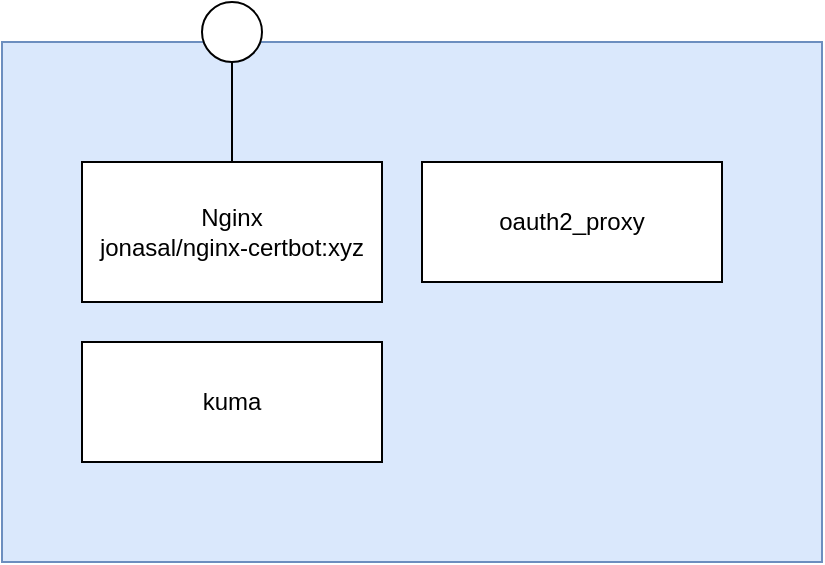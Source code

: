<mxfile>
    <diagram id="nHEtW4FP4hMCNkiHZmpN" name="Page-1">
        <mxGraphModel dx="858" dy="744" grid="1" gridSize="10" guides="1" tooltips="1" connect="1" arrows="1" fold="1" page="1" pageScale="1" pageWidth="1600" pageHeight="1200" math="0" shadow="0">
            <root>
                <mxCell id="0"/>
                <mxCell id="1" parent="0"/>
                <mxCell id="neOlEgzj9j33T5texWGZ-4" value="" style="rounded=0;whiteSpace=wrap;html=1;fillColor=#dae8fc;strokeColor=#6c8ebf;" parent="1" vertex="1">
                    <mxGeometry x="160" y="140" width="410" height="260" as="geometry"/>
                </mxCell>
                <mxCell id="neOlEgzj9j33T5texWGZ-2" value="Nginx&lt;br&gt;jonasal/nginx-certbot:xyz" style="rounded=0;whiteSpace=wrap;html=1;" parent="1" vertex="1">
                    <mxGeometry x="200" y="200" width="150" height="70" as="geometry"/>
                </mxCell>
                <mxCell id="neOlEgzj9j33T5texWGZ-8" value="" style="ellipse;whiteSpace=wrap;html=1;" parent="1" vertex="1">
                    <mxGeometry x="260" y="120" width="30" height="30" as="geometry"/>
                </mxCell>
                <mxCell id="neOlEgzj9j33T5texWGZ-9" value="" style="endArrow=none;html=1;entryX=0.5;entryY=1;entryDx=0;entryDy=0;exitX=0.5;exitY=0;exitDx=0;exitDy=0;" parent="1" source="neOlEgzj9j33T5texWGZ-2" target="neOlEgzj9j33T5texWGZ-8" edge="1">
                    <mxGeometry width="50" height="50" relative="1" as="geometry">
                        <mxPoint x="270" y="290" as="sourcePoint"/>
                        <mxPoint x="270" y="240" as="targetPoint"/>
                    </mxGeometry>
                </mxCell>
                <mxCell id="2" value="kuma" style="rounded=0;whiteSpace=wrap;html=1;" parent="1" vertex="1">
                    <mxGeometry x="200" y="290" width="150" height="60" as="geometry"/>
                </mxCell>
                <mxCell id="3" value="oauth2_proxy" style="rounded=0;whiteSpace=wrap;html=1;" vertex="1" parent="1">
                    <mxGeometry x="370" y="200" width="150" height="60" as="geometry"/>
                </mxCell>
            </root>
        </mxGraphModel>
    </diagram>
</mxfile>